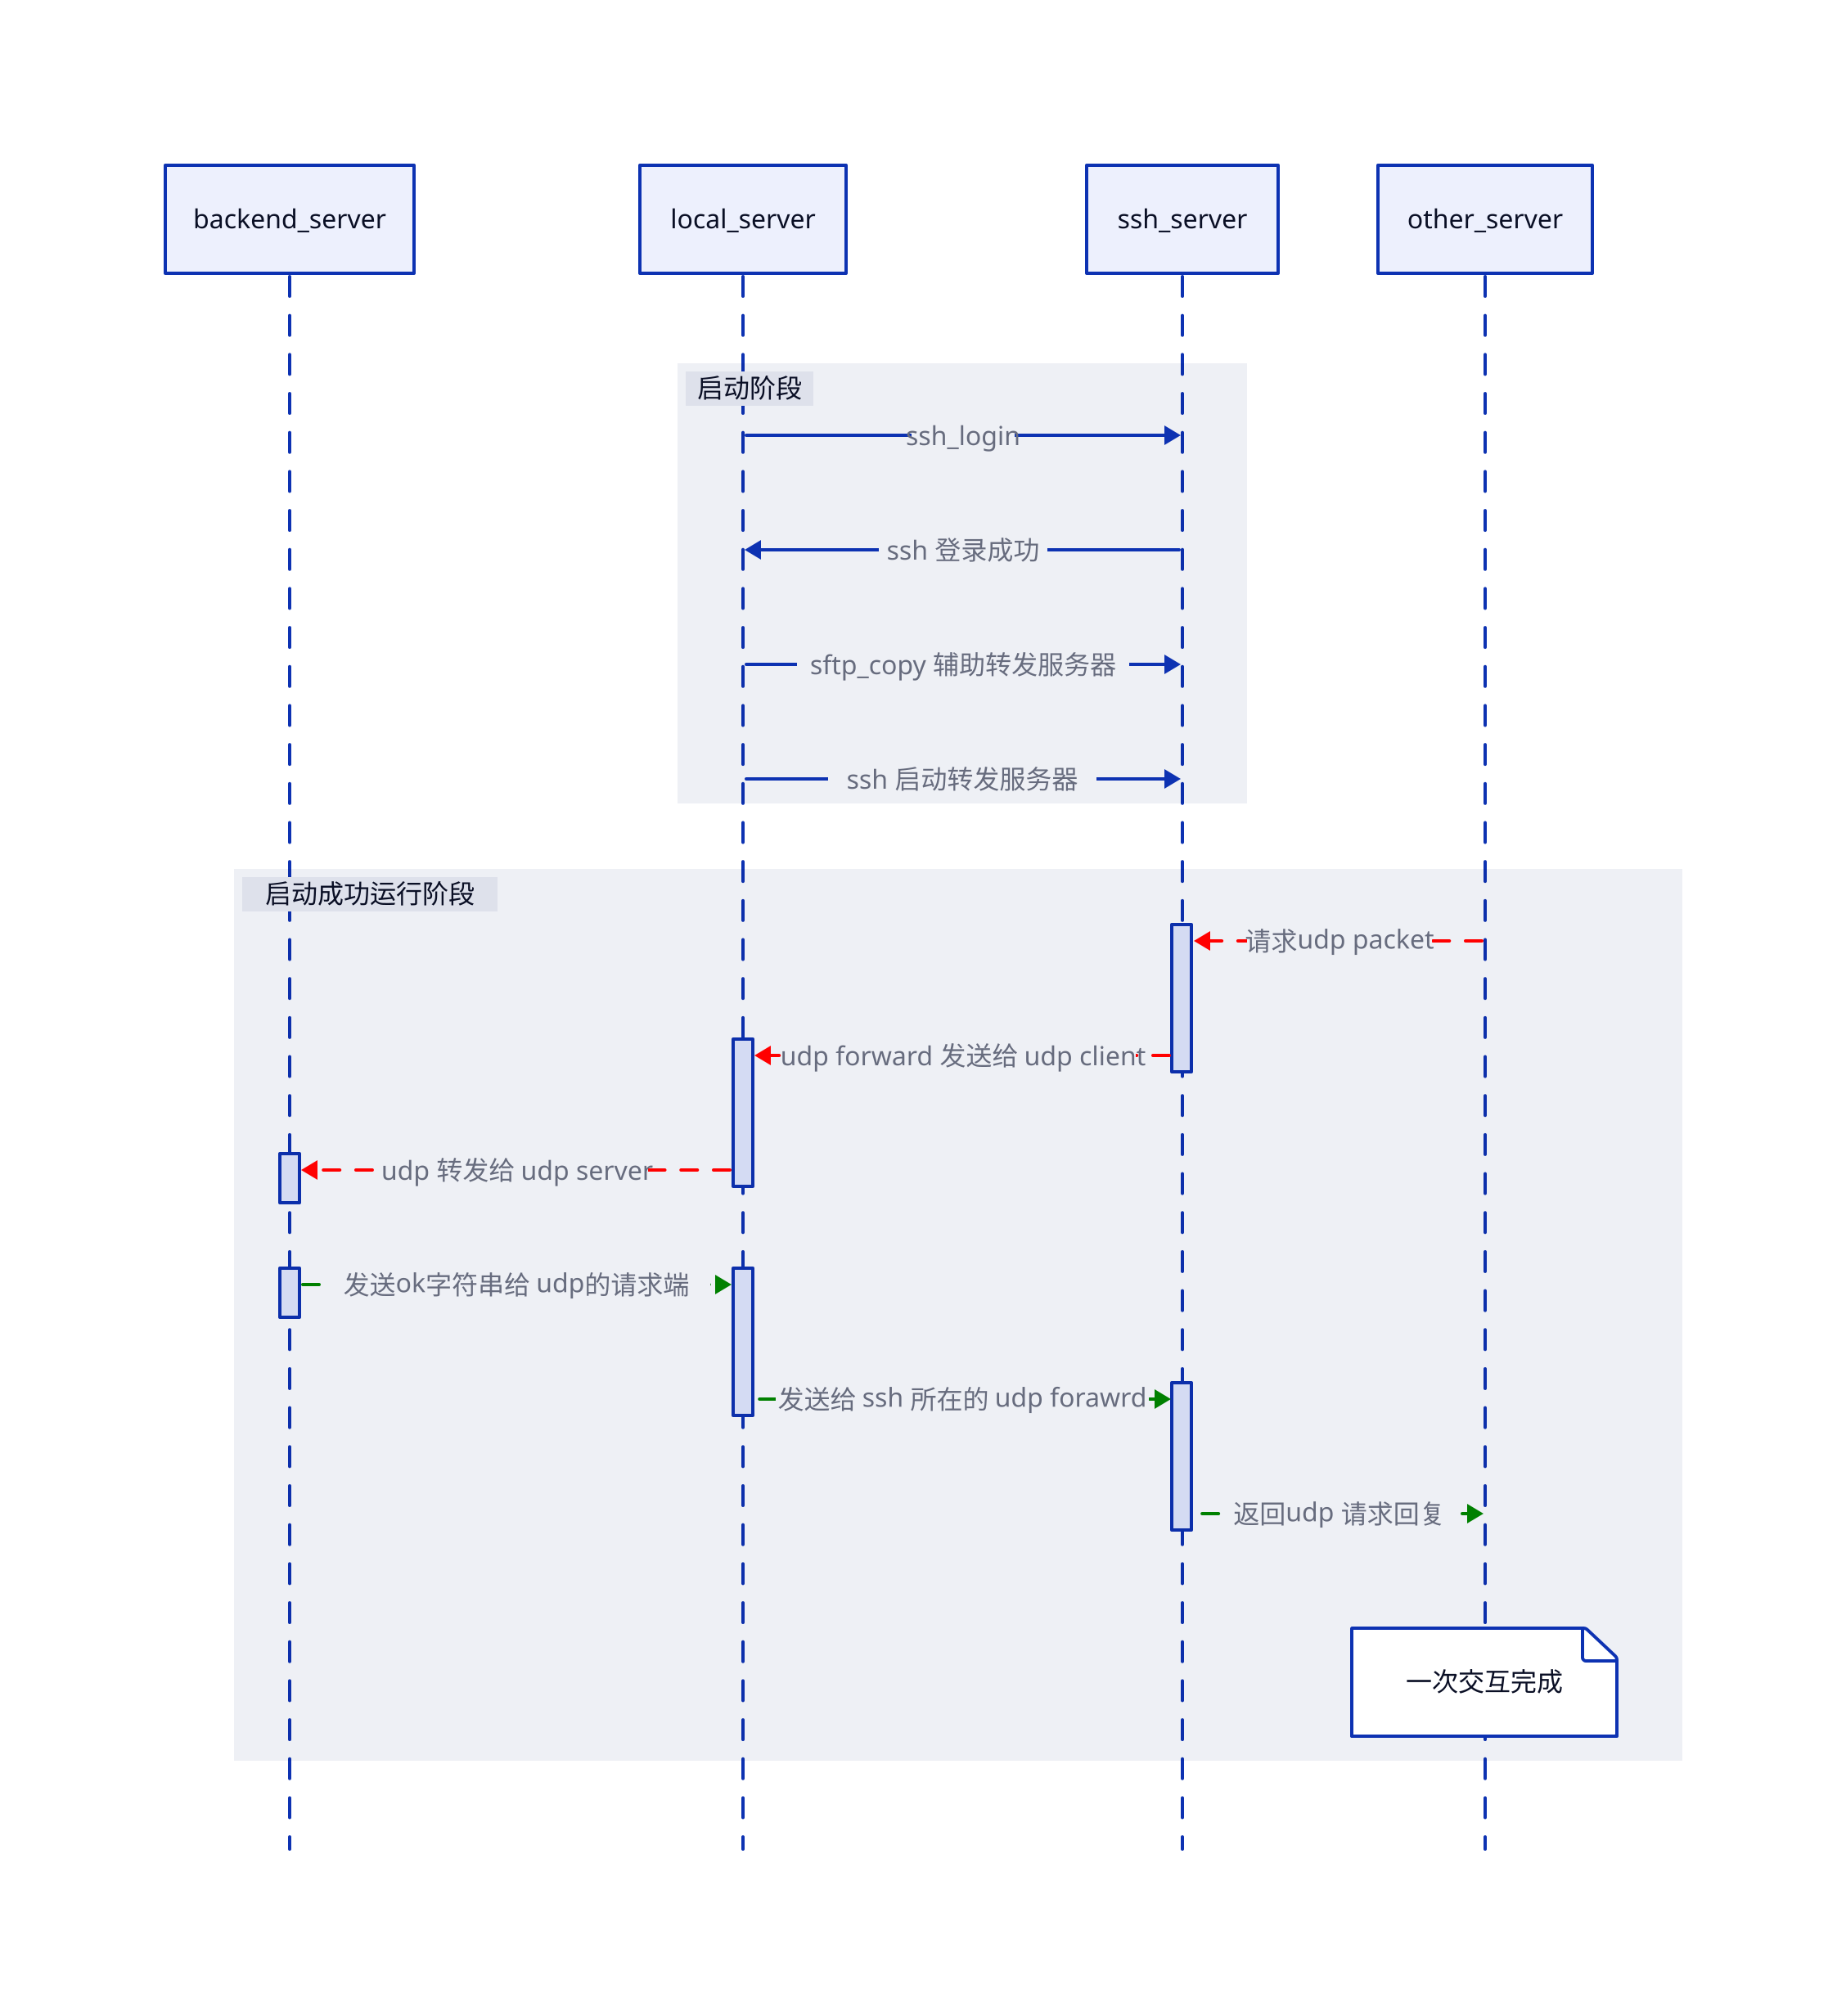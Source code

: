 shape: sequence_diagram

backend_server
local_server
ssh_server
other_server

启动阶段: {
    local_server->ssh_server:ssh_login
    local_server<-ssh_server:ssh 登录成功
    local_server->ssh_server:sftp_copy 辅助转发服务器
    local_server->ssh_server:ssh  启动转发服务器
}

启动成功运行阶段:{

        other_server->ssh_server.a:请求udp packet{
            style.animated: true
            style.stroke: red
        }
    
        ssh_server.a->local_server.a:udp forward 发送给 udp client {
            style.animated: true
            style.stroke: red
        }
 
        local_server.a->backend_server.a: "udp 转发给 udp server"{
            style.animated: true
            style.stroke: red
        }

        backend_server.b->local_server.b:发送ok字符串给 udp的请求端{
            style.animated: true
            style.stroke: green
        } 

        ssh_server.b<-local_server.b: 发送给 ssh 所在的 udp forawrd {
            style.animated: true
            style.stroke: green
        }
      
        other_server<-ssh_server.b:返回udp 请求回复{
            style.animated: true
            style.stroke:green
        }
        other_server.一次交互完成

}
